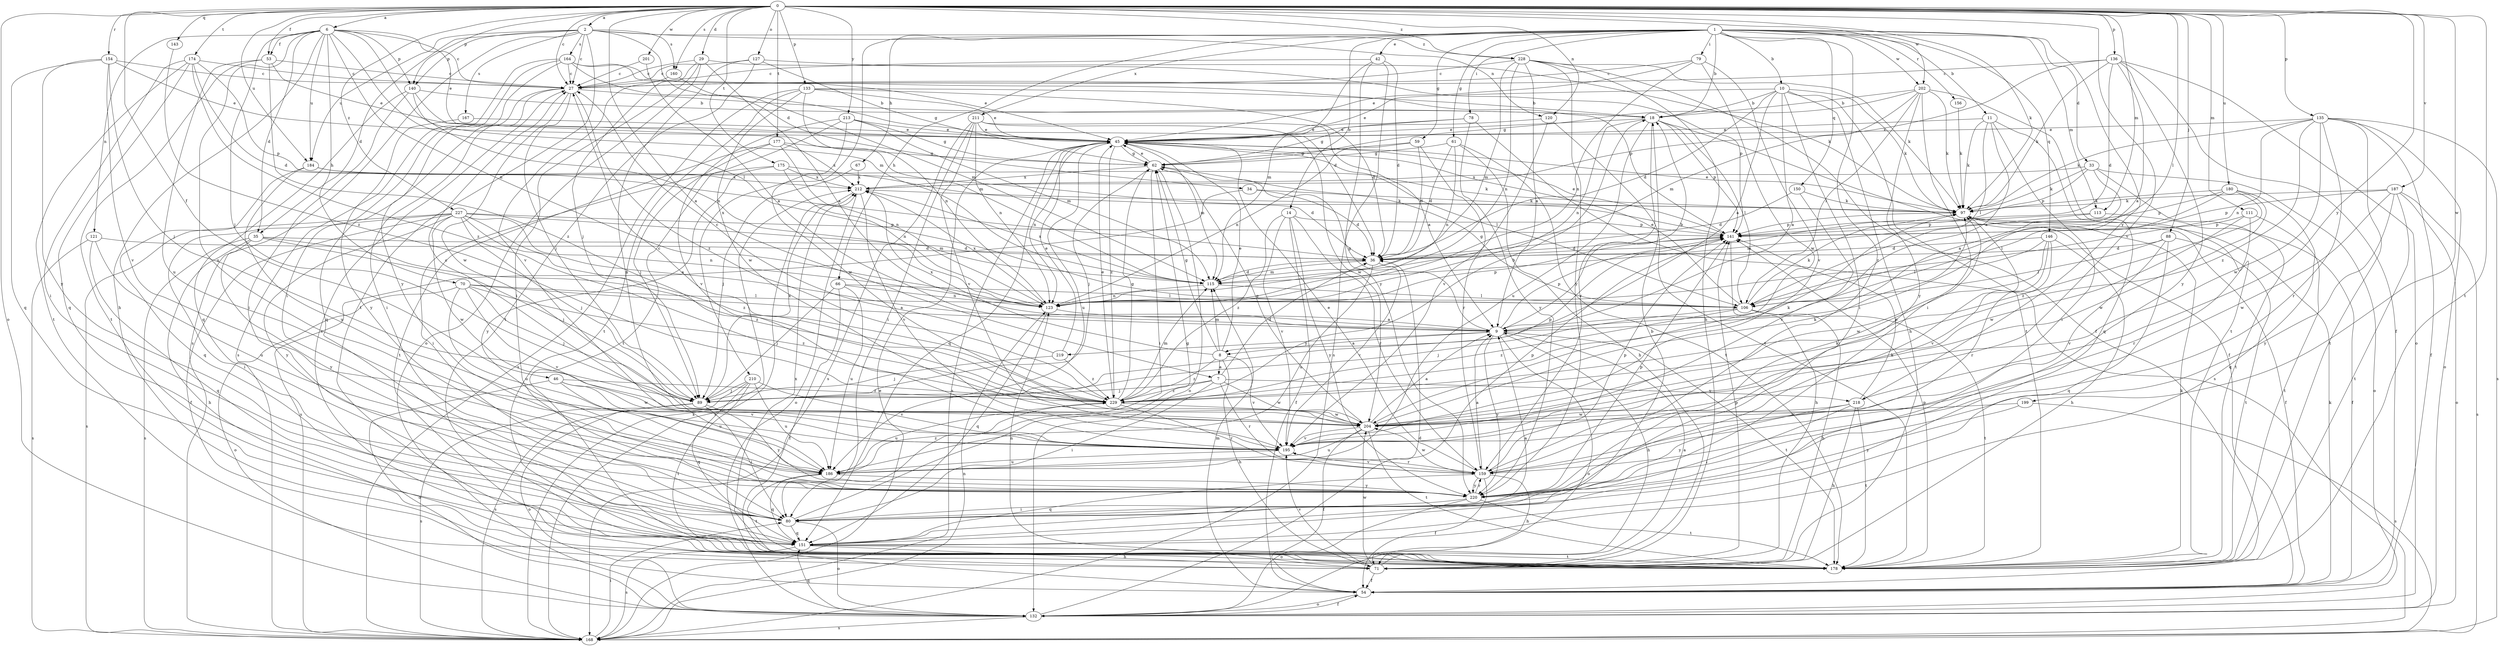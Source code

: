 strict digraph  {
0;
1;
2;
6;
7;
8;
9;
10;
11;
14;
18;
27;
29;
33;
34;
35;
36;
42;
45;
46;
53;
54;
59;
61;
62;
66;
67;
70;
71;
78;
79;
80;
88;
89;
97;
106;
111;
113;
115;
120;
121;
123;
127;
132;
133;
135;
136;
140;
141;
143;
146;
150;
151;
154;
156;
159;
160;
164;
167;
168;
174;
175;
177;
178;
180;
184;
186;
187;
195;
199;
201;
202;
204;
210;
211;
212;
213;
218;
219;
220;
227;
228;
229;
0 -> 2  [label=a];
0 -> 6  [label=a];
0 -> 7  [label=a];
0 -> 27  [label=c];
0 -> 29  [label=d];
0 -> 46  [label=f];
0 -> 53  [label=f];
0 -> 88  [label=j];
0 -> 97  [label=k];
0 -> 106  [label=l];
0 -> 111  [label=m];
0 -> 113  [label=m];
0 -> 120  [label=n];
0 -> 127  [label=o];
0 -> 132  [label=o];
0 -> 133  [label=p];
0 -> 135  [label=p];
0 -> 136  [label=p];
0 -> 140  [label=p];
0 -> 143  [label=q];
0 -> 154  [label=r];
0 -> 160  [label=s];
0 -> 174  [label=t];
0 -> 175  [label=t];
0 -> 177  [label=t];
0 -> 178  [label=t];
0 -> 180  [label=u];
0 -> 184  [label=u];
0 -> 187  [label=v];
0 -> 195  [label=v];
0 -> 199  [label=w];
0 -> 201  [label=w];
0 -> 202  [label=w];
0 -> 213  [label=y];
0 -> 218  [label=y];
0 -> 227  [label=z];
0 -> 228  [label=z];
1 -> 10  [label=b];
1 -> 11  [label=b];
1 -> 14  [label=b];
1 -> 18  [label=b];
1 -> 33  [label=d];
1 -> 42  [label=e];
1 -> 59  [label=g];
1 -> 61  [label=g];
1 -> 66  [label=h];
1 -> 67  [label=h];
1 -> 78  [label=i];
1 -> 79  [label=i];
1 -> 113  [label=m];
1 -> 146  [label=q];
1 -> 150  [label=q];
1 -> 156  [label=r];
1 -> 159  [label=r];
1 -> 202  [label=w];
1 -> 210  [label=x];
1 -> 211  [label=x];
1 -> 218  [label=y];
2 -> 27  [label=c];
2 -> 34  [label=d];
2 -> 35  [label=d];
2 -> 120  [label=n];
2 -> 140  [label=p];
2 -> 160  [label=s];
2 -> 164  [label=s];
2 -> 167  [label=s];
2 -> 168  [label=s];
2 -> 178  [label=t];
2 -> 184  [label=u];
2 -> 228  [label=z];
6 -> 27  [label=c];
6 -> 35  [label=d];
6 -> 45  [label=e];
6 -> 53  [label=f];
6 -> 70  [label=h];
6 -> 71  [label=h];
6 -> 89  [label=j];
6 -> 106  [label=l];
6 -> 115  [label=m];
6 -> 121  [label=n];
6 -> 123  [label=n];
6 -> 140  [label=p];
6 -> 184  [label=u];
6 -> 186  [label=u];
7 -> 36  [label=d];
7 -> 80  [label=i];
7 -> 89  [label=j];
7 -> 159  [label=r];
7 -> 204  [label=w];
7 -> 218  [label=y];
7 -> 229  [label=z];
8 -> 7  [label=a];
8 -> 45  [label=e];
8 -> 62  [label=g];
8 -> 71  [label=h];
8 -> 115  [label=m];
8 -> 195  [label=v];
8 -> 212  [label=x];
8 -> 229  [label=z];
9 -> 8  [label=a];
9 -> 18  [label=b];
9 -> 62  [label=g];
9 -> 71  [label=h];
9 -> 132  [label=o];
9 -> 141  [label=p];
9 -> 178  [label=t];
9 -> 219  [label=y];
9 -> 220  [label=y];
10 -> 8  [label=a];
10 -> 9  [label=a];
10 -> 18  [label=b];
10 -> 36  [label=d];
10 -> 45  [label=e];
10 -> 71  [label=h];
10 -> 80  [label=i];
10 -> 97  [label=k];
10 -> 178  [label=t];
11 -> 9  [label=a];
11 -> 45  [label=e];
11 -> 80  [label=i];
11 -> 97  [label=k];
11 -> 106  [label=l];
11 -> 151  [label=q];
14 -> 54  [label=f];
14 -> 141  [label=p];
14 -> 159  [label=r];
14 -> 195  [label=v];
14 -> 220  [label=y];
14 -> 229  [label=z];
18 -> 45  [label=e];
18 -> 54  [label=f];
18 -> 106  [label=l];
18 -> 123  [label=n];
18 -> 141  [label=p];
18 -> 159  [label=r];
18 -> 186  [label=u];
27 -> 18  [label=b];
27 -> 80  [label=i];
27 -> 89  [label=j];
27 -> 151  [label=q];
27 -> 204  [label=w];
27 -> 229  [label=z];
29 -> 9  [label=a];
29 -> 27  [label=c];
29 -> 80  [label=i];
29 -> 89  [label=j];
29 -> 97  [label=k];
29 -> 132  [label=o];
33 -> 9  [label=a];
33 -> 97  [label=k];
33 -> 132  [label=o];
33 -> 141  [label=p];
33 -> 178  [label=t];
33 -> 212  [label=x];
34 -> 36  [label=d];
34 -> 97  [label=k];
34 -> 168  [label=s];
35 -> 36  [label=d];
35 -> 71  [label=h];
35 -> 89  [label=j];
35 -> 168  [label=s];
35 -> 220  [label=y];
35 -> 229  [label=z];
36 -> 115  [label=m];
36 -> 186  [label=u];
36 -> 195  [label=v];
42 -> 27  [label=c];
42 -> 36  [label=d];
42 -> 115  [label=m];
42 -> 168  [label=s];
42 -> 220  [label=y];
45 -> 62  [label=g];
45 -> 106  [label=l];
45 -> 115  [label=m];
45 -> 123  [label=n];
45 -> 151  [label=q];
45 -> 168  [label=s];
45 -> 186  [label=u];
45 -> 229  [label=z];
46 -> 132  [label=o];
46 -> 186  [label=u];
46 -> 195  [label=v];
46 -> 204  [label=w];
46 -> 229  [label=z];
53 -> 27  [label=c];
53 -> 45  [label=e];
53 -> 178  [label=t];
53 -> 186  [label=u];
53 -> 229  [label=z];
54 -> 97  [label=k];
54 -> 115  [label=m];
54 -> 132  [label=o];
59 -> 36  [label=d];
59 -> 62  [label=g];
59 -> 123  [label=n];
59 -> 159  [label=r];
61 -> 36  [label=d];
61 -> 62  [label=g];
61 -> 71  [label=h];
61 -> 123  [label=n];
61 -> 178  [label=t];
62 -> 45  [label=e];
62 -> 80  [label=i];
62 -> 89  [label=j];
62 -> 132  [label=o];
62 -> 212  [label=x];
66 -> 54  [label=f];
66 -> 89  [label=j];
66 -> 106  [label=l];
66 -> 123  [label=n];
66 -> 186  [label=u];
67 -> 89  [label=j];
67 -> 212  [label=x];
70 -> 9  [label=a];
70 -> 89  [label=j];
70 -> 106  [label=l];
70 -> 132  [label=o];
70 -> 186  [label=u];
70 -> 195  [label=v];
70 -> 229  [label=z];
71 -> 9  [label=a];
71 -> 54  [label=f];
71 -> 123  [label=n];
71 -> 141  [label=p];
71 -> 195  [label=v];
71 -> 204  [label=w];
78 -> 45  [label=e];
78 -> 62  [label=g];
78 -> 168  [label=s];
78 -> 220  [label=y];
79 -> 27  [label=c];
79 -> 45  [label=e];
79 -> 123  [label=n];
79 -> 195  [label=v];
79 -> 204  [label=w];
80 -> 62  [label=g];
80 -> 132  [label=o];
80 -> 151  [label=q];
88 -> 36  [label=d];
88 -> 106  [label=l];
88 -> 151  [label=q];
88 -> 178  [label=t];
88 -> 195  [label=v];
89 -> 80  [label=i];
89 -> 132  [label=o];
89 -> 141  [label=p];
89 -> 168  [label=s];
89 -> 212  [label=x];
89 -> 220  [label=y];
97 -> 45  [label=e];
97 -> 54  [label=f];
97 -> 141  [label=p];
106 -> 45  [label=e];
106 -> 62  [label=g];
106 -> 71  [label=h];
106 -> 89  [label=j];
106 -> 97  [label=k];
106 -> 178  [label=t];
106 -> 229  [label=z];
111 -> 141  [label=p];
111 -> 159  [label=r];
111 -> 178  [label=t];
111 -> 204  [label=w];
113 -> 54  [label=f];
113 -> 115  [label=m];
113 -> 141  [label=p];
115 -> 36  [label=d];
115 -> 106  [label=l];
115 -> 123  [label=n];
115 -> 212  [label=x];
120 -> 45  [label=e];
120 -> 178  [label=t];
120 -> 195  [label=v];
121 -> 36  [label=d];
121 -> 151  [label=q];
121 -> 168  [label=s];
121 -> 186  [label=u];
123 -> 9  [label=a];
123 -> 141  [label=p];
123 -> 151  [label=q];
123 -> 212  [label=x];
127 -> 27  [label=c];
127 -> 62  [label=g];
127 -> 141  [label=p];
127 -> 178  [label=t];
127 -> 186  [label=u];
132 -> 36  [label=d];
132 -> 54  [label=f];
132 -> 151  [label=q];
132 -> 168  [label=s];
133 -> 18  [label=b];
133 -> 36  [label=d];
133 -> 45  [label=e];
133 -> 123  [label=n];
133 -> 168  [label=s];
133 -> 178  [label=t];
133 -> 204  [label=w];
135 -> 45  [label=e];
135 -> 54  [label=f];
135 -> 97  [label=k];
135 -> 123  [label=n];
135 -> 132  [label=o];
135 -> 159  [label=r];
135 -> 168  [label=s];
135 -> 178  [label=t];
135 -> 204  [label=w];
135 -> 229  [label=z];
136 -> 9  [label=a];
136 -> 27  [label=c];
136 -> 36  [label=d];
136 -> 54  [label=f];
136 -> 97  [label=k];
136 -> 132  [label=o];
136 -> 212  [label=x];
136 -> 220  [label=y];
140 -> 18  [label=b];
140 -> 80  [label=i];
140 -> 115  [label=m];
140 -> 123  [label=n];
140 -> 151  [label=q];
141 -> 36  [label=d];
141 -> 45  [label=e];
141 -> 71  [label=h];
143 -> 229  [label=z];
146 -> 36  [label=d];
146 -> 71  [label=h];
146 -> 106  [label=l];
146 -> 159  [label=r];
146 -> 195  [label=v];
146 -> 204  [label=w];
150 -> 36  [label=d];
150 -> 97  [label=k];
150 -> 195  [label=v];
151 -> 9  [label=a];
151 -> 18  [label=b];
151 -> 71  [label=h];
151 -> 168  [label=s];
151 -> 178  [label=t];
154 -> 27  [label=c];
154 -> 45  [label=e];
154 -> 89  [label=j];
154 -> 151  [label=q];
154 -> 195  [label=v];
154 -> 220  [label=y];
156 -> 97  [label=k];
159 -> 9  [label=a];
159 -> 45  [label=e];
159 -> 54  [label=f];
159 -> 71  [label=h];
159 -> 97  [label=k];
159 -> 141  [label=p];
159 -> 151  [label=q];
159 -> 195  [label=v];
159 -> 204  [label=w];
159 -> 220  [label=y];
160 -> 115  [label=m];
160 -> 195  [label=v];
164 -> 27  [label=c];
164 -> 36  [label=d];
164 -> 45  [label=e];
164 -> 80  [label=i];
164 -> 141  [label=p];
164 -> 168  [label=s];
164 -> 220  [label=y];
167 -> 45  [label=e];
167 -> 220  [label=y];
168 -> 45  [label=e];
168 -> 80  [label=i];
168 -> 123  [label=n];
168 -> 212  [label=x];
174 -> 27  [label=c];
174 -> 36  [label=d];
174 -> 80  [label=i];
174 -> 141  [label=p];
174 -> 151  [label=q];
174 -> 178  [label=t];
174 -> 229  [label=z];
175 -> 36  [label=d];
175 -> 80  [label=i];
175 -> 123  [label=n];
175 -> 212  [label=x];
175 -> 220  [label=y];
177 -> 62  [label=g];
177 -> 89  [label=j];
177 -> 123  [label=n];
177 -> 178  [label=t];
177 -> 212  [label=x];
178 -> 27  [label=c];
178 -> 97  [label=k];
178 -> 141  [label=p];
178 -> 212  [label=x];
180 -> 97  [label=k];
180 -> 106  [label=l];
180 -> 141  [label=p];
180 -> 151  [label=q];
180 -> 204  [label=w];
180 -> 229  [label=z];
184 -> 97  [label=k];
184 -> 151  [label=q];
184 -> 186  [label=u];
184 -> 212  [label=x];
186 -> 141  [label=p];
186 -> 151  [label=q];
186 -> 178  [label=t];
186 -> 220  [label=y];
186 -> 229  [label=z];
187 -> 97  [label=k];
187 -> 132  [label=o];
187 -> 141  [label=p];
187 -> 168  [label=s];
187 -> 178  [label=t];
187 -> 204  [label=w];
187 -> 220  [label=y];
195 -> 159  [label=r];
195 -> 186  [label=u];
199 -> 168  [label=s];
199 -> 204  [label=w];
199 -> 220  [label=y];
201 -> 9  [label=a];
201 -> 27  [label=c];
202 -> 18  [label=b];
202 -> 62  [label=g];
202 -> 80  [label=i];
202 -> 97  [label=k];
202 -> 106  [label=l];
202 -> 115  [label=m];
202 -> 178  [label=t];
202 -> 220  [label=y];
204 -> 9  [label=a];
204 -> 27  [label=c];
204 -> 54  [label=f];
204 -> 62  [label=g];
204 -> 97  [label=k];
204 -> 178  [label=t];
204 -> 186  [label=u];
204 -> 195  [label=v];
210 -> 89  [label=j];
210 -> 151  [label=q];
210 -> 168  [label=s];
210 -> 178  [label=t];
210 -> 186  [label=u];
210 -> 195  [label=v];
211 -> 9  [label=a];
211 -> 45  [label=e];
211 -> 80  [label=i];
211 -> 123  [label=n];
211 -> 168  [label=s];
211 -> 195  [label=v];
211 -> 204  [label=w];
212 -> 97  [label=k];
212 -> 132  [label=o];
212 -> 168  [label=s];
212 -> 195  [label=v];
213 -> 45  [label=e];
213 -> 62  [label=g];
213 -> 115  [label=m];
213 -> 178  [label=t];
213 -> 195  [label=v];
213 -> 204  [label=w];
218 -> 71  [label=h];
218 -> 80  [label=i];
218 -> 141  [label=p];
218 -> 178  [label=t];
218 -> 204  [label=w];
218 -> 220  [label=y];
219 -> 27  [label=c];
219 -> 45  [label=e];
219 -> 89  [label=j];
219 -> 229  [label=z];
220 -> 80  [label=i];
220 -> 97  [label=k];
220 -> 132  [label=o];
220 -> 141  [label=p];
220 -> 159  [label=r];
220 -> 178  [label=t];
227 -> 9  [label=a];
227 -> 54  [label=f];
227 -> 80  [label=i];
227 -> 89  [label=j];
227 -> 115  [label=m];
227 -> 123  [label=n];
227 -> 141  [label=p];
227 -> 168  [label=s];
227 -> 204  [label=w];
227 -> 220  [label=y];
227 -> 229  [label=z];
228 -> 9  [label=a];
228 -> 27  [label=c];
228 -> 54  [label=f];
228 -> 71  [label=h];
228 -> 97  [label=k];
228 -> 115  [label=m];
228 -> 123  [label=n];
228 -> 220  [label=y];
229 -> 18  [label=b];
229 -> 27  [label=c];
229 -> 45  [label=e];
229 -> 62  [label=g];
229 -> 97  [label=k];
229 -> 115  [label=m];
229 -> 159  [label=r];
229 -> 186  [label=u];
229 -> 204  [label=w];
}
